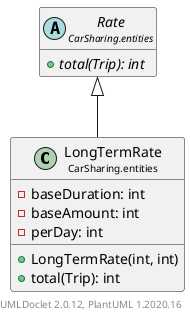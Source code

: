 @startuml
    set namespaceSeparator none
    hide empty fields
    hide empty methods

    class "<size:14>LongTermRate\n<size:10>CarSharing.entities" as CarSharing.entities.LongTermRate [[LongTermRate.html]] {
        -baseDuration: int
        -baseAmount: int
        -perDay: int
        +LongTermRate(int, int)
        +total(Trip): int
    }

    abstract class "<size:14>Rate\n<size:10>CarSharing.entities" as CarSharing.entities.Rate [[Rate.html]] {
        {abstract} +total(Trip): int
    }

    CarSharing.entities.Rate <|-- CarSharing.entities.LongTermRate

    center footer UMLDoclet 2.0.12, PlantUML 1.2020.16
@enduml
